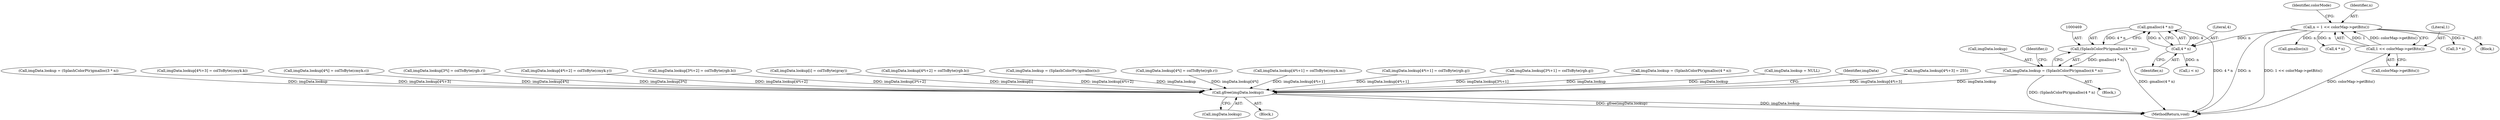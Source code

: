 digraph "0_poppler_7b2d314a61fd0e12f47c62996cb49ec0d1ba747a_12@API" {
"1000470" [label="(Call,gmalloc(4 * n))"];
"1000471" [label="(Call,4 * n)"];
"1000343" [label="(Call,n = 1 << colorMap->getBits())"];
"1000345" [label="(Call,1 << colorMap->getBits())"];
"1000468" [label="(Call,(SplashColorPtr)gmalloc(4 * n))"];
"1000464" [label="(Call,imgData.lookup = (SplashColorPtr)gmalloc(4 * n))"];
"1000657" [label="(Call,gfree(imgData.lookup))"];
"1000658" [label="(Call,imgData.lookup)"];
"1000349" [label="(Identifier,colorMode)"];
"1000464" [label="(Call,imgData.lookup = (SplashColorPtr)gmalloc(4 * n))"];
"1000345" [label="(Call,1 << colorMap->getBits())"];
"1000617" [label="(Call,imgData.lookup[4*i+3] = colToByte(cmyk.k))"];
"1000473" [label="(Identifier,n)"];
"1000577" [label="(Call,imgData.lookup[4*i] = colToByte(cmyk.c))"];
"1000422" [label="(Call,imgData.lookup[3*i] = colToByte(rgb.r))"];
"1000603" [label="(Call,imgData.lookup[4*i+2] = colToByte(cmyk.y))"];
"1000478" [label="(Call,i < n)"];
"1000448" [label="(Call,imgData.lookup[3*i+2] = colToByte(rgb.b))"];
"1000381" [label="(Call,imgData.lookup[i] = colToByte(gray))"];
"1000111" [label="(Block,)"];
"1000520" [label="(Call,imgData.lookup[4*i+2] = colToByte(rgb.b))"];
"1000471" [label="(Call,4 * n)"];
"1000359" [label="(Call,gmalloc(n))"];
"1000353" [label="(Call,imgData.lookup = (SplashColorPtr)gmalloc(n))"];
"1000468" [label="(Call,(SplashColorPtr)gmalloc(4 * n))"];
"1000465" [label="(Call,imgData.lookup)"];
"1000494" [label="(Call,imgData.lookup[4*i] = colToByte(rgb.r))"];
"1000589" [label="(Call,imgData.lookup[4*i+1] = colToByte(cmyk.m))"];
"1000346" [label="(Literal,1)"];
"1000472" [label="(Literal,4)"];
"1000554" [label="(Call,4 * n)"];
"1000344" [label="(Identifier,n)"];
"1000506" [label="(Call,imgData.lookup[4*i+1] = colToByte(rgb.g))"];
"1000470" [label="(Call,gmalloc(4 * n))"];
"1000476" [label="(Identifier,i)"];
"1000347" [label="(Call,colorMap->getBits())"];
"1000665" [label="(MethodReturn,void)"];
"1000350" [label="(Block,)"];
"1000399" [label="(Call,3 * n)"];
"1000434" [label="(Call,imgData.lookup[3*i+1] = colToByte(rgb.g))"];
"1000547" [label="(Call,imgData.lookup = (SplashColorPtr)gmalloc(4 * n))"];
"1000343" [label="(Call,n = 1 << colorMap->getBits())"];
"1000657" [label="(Call,gfree(imgData.lookup))"];
"1000333" [label="(Call,imgData.lookup = NULL)"];
"1000662" [label="(Identifier,imgData)"];
"1000534" [label="(Call,imgData.lookup[4*i+3] = 255)"];
"1000342" [label="(Block,)"];
"1000392" [label="(Call,imgData.lookup = (SplashColorPtr)gmalloc(3 * n))"];
"1000470" -> "1000468"  [label="AST: "];
"1000470" -> "1000471"  [label="CFG: "];
"1000471" -> "1000470"  [label="AST: "];
"1000468" -> "1000470"  [label="CFG: "];
"1000470" -> "1000665"  [label="DDG: 4 * n"];
"1000470" -> "1000468"  [label="DDG: 4 * n"];
"1000471" -> "1000470"  [label="DDG: 4"];
"1000471" -> "1000470"  [label="DDG: n"];
"1000471" -> "1000473"  [label="CFG: "];
"1000472" -> "1000471"  [label="AST: "];
"1000473" -> "1000471"  [label="AST: "];
"1000343" -> "1000471"  [label="DDG: n"];
"1000471" -> "1000478"  [label="DDG: n"];
"1000343" -> "1000342"  [label="AST: "];
"1000343" -> "1000345"  [label="CFG: "];
"1000344" -> "1000343"  [label="AST: "];
"1000345" -> "1000343"  [label="AST: "];
"1000349" -> "1000343"  [label="CFG: "];
"1000343" -> "1000665"  [label="DDG: n"];
"1000343" -> "1000665"  [label="DDG: 1 << colorMap->getBits()"];
"1000345" -> "1000343"  [label="DDG: 1"];
"1000345" -> "1000343"  [label="DDG: colorMap->getBits()"];
"1000343" -> "1000359"  [label="DDG: n"];
"1000343" -> "1000399"  [label="DDG: n"];
"1000343" -> "1000554"  [label="DDG: n"];
"1000345" -> "1000347"  [label="CFG: "];
"1000346" -> "1000345"  [label="AST: "];
"1000347" -> "1000345"  [label="AST: "];
"1000345" -> "1000665"  [label="DDG: colorMap->getBits()"];
"1000468" -> "1000464"  [label="AST: "];
"1000469" -> "1000468"  [label="AST: "];
"1000464" -> "1000468"  [label="CFG: "];
"1000468" -> "1000665"  [label="DDG: gmalloc(4 * n)"];
"1000468" -> "1000464"  [label="DDG: gmalloc(4 * n)"];
"1000464" -> "1000350"  [label="AST: "];
"1000465" -> "1000464"  [label="AST: "];
"1000476" -> "1000464"  [label="CFG: "];
"1000464" -> "1000665"  [label="DDG: (SplashColorPtr)gmalloc(4 * n)"];
"1000464" -> "1000657"  [label="DDG: imgData.lookup"];
"1000657" -> "1000111"  [label="AST: "];
"1000657" -> "1000658"  [label="CFG: "];
"1000658" -> "1000657"  [label="AST: "];
"1000662" -> "1000657"  [label="CFG: "];
"1000657" -> "1000665"  [label="DDG: imgData.lookup"];
"1000657" -> "1000665"  [label="DDG: gfree(imgData.lookup)"];
"1000506" -> "1000657"  [label="DDG: imgData.lookup[4*i+1]"];
"1000392" -> "1000657"  [label="DDG: imgData.lookup"];
"1000422" -> "1000657"  [label="DDG: imgData.lookup[3*i]"];
"1000494" -> "1000657"  [label="DDG: imgData.lookup[4*i]"];
"1000577" -> "1000657"  [label="DDG: imgData.lookup[4*i]"];
"1000520" -> "1000657"  [label="DDG: imgData.lookup[4*i+2]"];
"1000434" -> "1000657"  [label="DDG: imgData.lookup[3*i+1]"];
"1000381" -> "1000657"  [label="DDG: imgData.lookup[i]"];
"1000333" -> "1000657"  [label="DDG: imgData.lookup"];
"1000547" -> "1000657"  [label="DDG: imgData.lookup"];
"1000617" -> "1000657"  [label="DDG: imgData.lookup[4*i+3]"];
"1000589" -> "1000657"  [label="DDG: imgData.lookup[4*i+1]"];
"1000448" -> "1000657"  [label="DDG: imgData.lookup[3*i+2]"];
"1000603" -> "1000657"  [label="DDG: imgData.lookup[4*i+2]"];
"1000534" -> "1000657"  [label="DDG: imgData.lookup[4*i+3]"];
"1000353" -> "1000657"  [label="DDG: imgData.lookup"];
}
